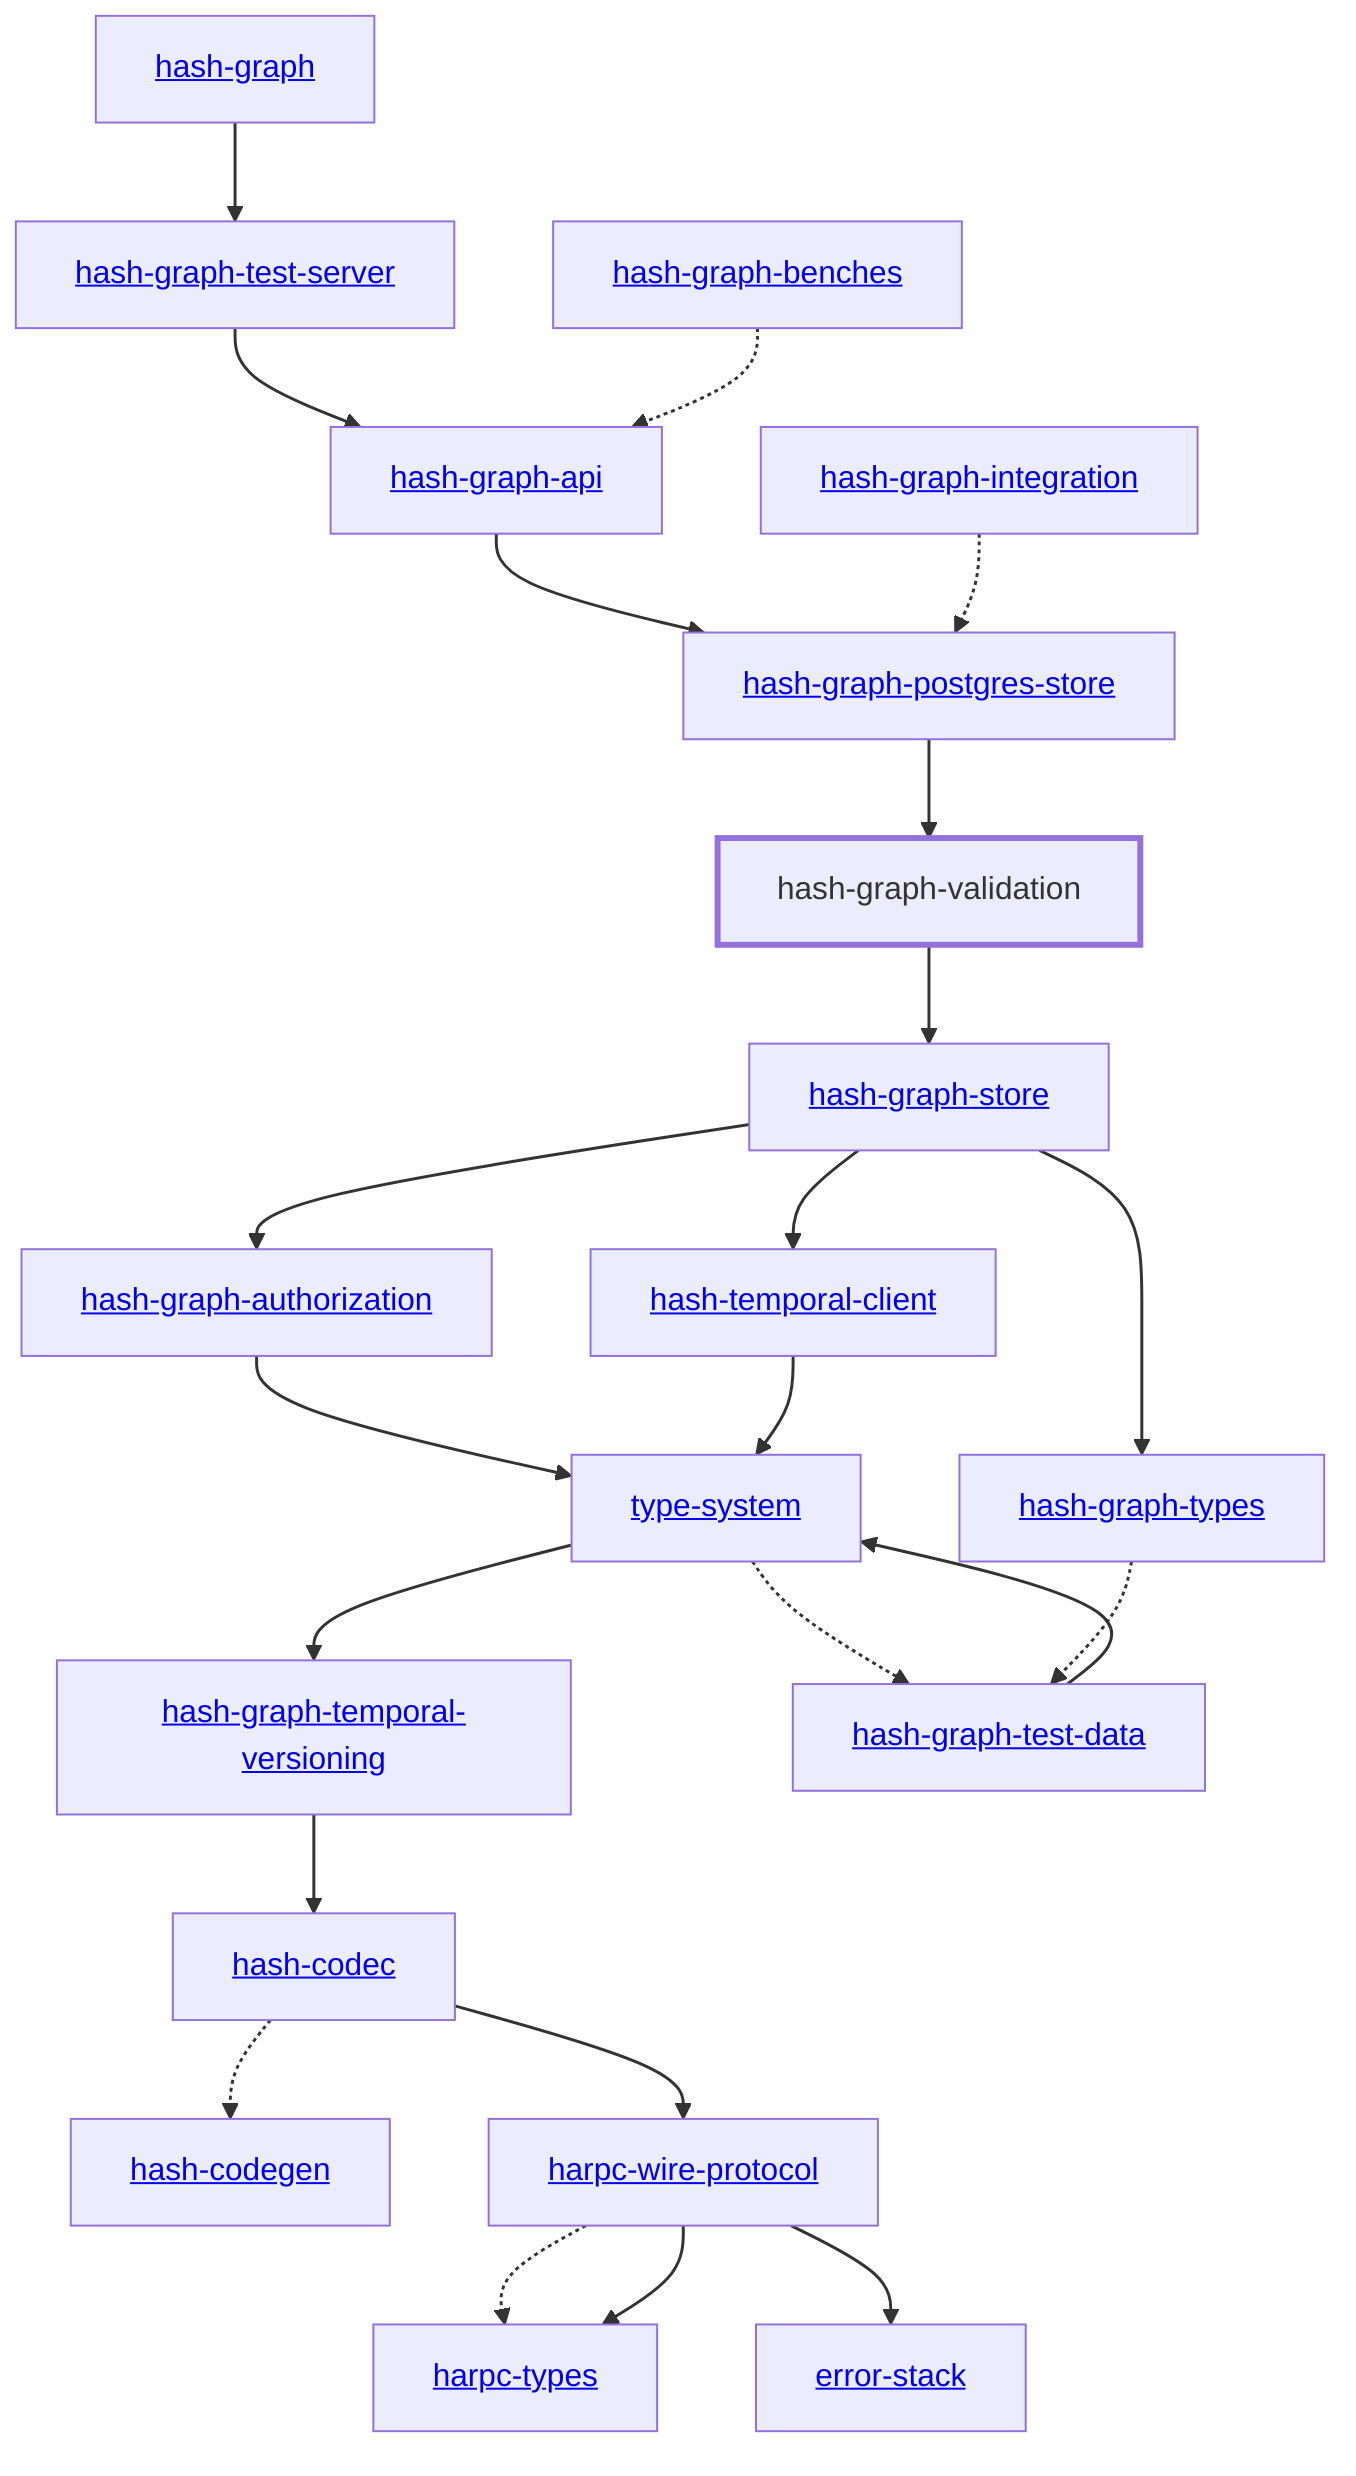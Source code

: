 graph TD
    linkStyle default stroke-width:1.5px
    classDef default stroke-width:1px
    classDef root stroke-width:3px
    classDef dev stroke-width:1px
    classDef build stroke-width:1px
    %% Legend
    %% --> : Normal dependency
    %% -.-> : Dev dependency
    %% ---> : Build dependency
    0[<a href="../hash_graph">hash-graph</a>]
    1[<a href="../type_system">type-system</a>]
    2[<a href="../hash_codec">hash-codec</a>]
    3[<a href="../hash_codegen">hash-codegen</a>]
    4[<a href="../hash_graph_api">hash-graph-api</a>]
    5[<a href="../hash_graph_authorization">hash-graph-authorization</a>]
    6[<a href="../hash_graph_postgres_store">hash-graph-postgres-store</a>]
    7[<a href="../hash_graph_store">hash-graph-store</a>]
    8[<a href="../hash_graph_temporal_versioning">hash-graph-temporal-versioning</a>]
    9[<a href="../hash_graph_test_server">hash-graph-test-server</a>]
    10[<a href="../hash_graph_types">hash-graph-types</a>]
    11[hash-graph-validation]
    class 11 root
    12[<a href="../harpc_types">harpc-types</a>]
    13[<a href="../harpc_wire_protocol">harpc-wire-protocol</a>]
    14[<a href="../hash_temporal_client">hash-temporal-client</a>]
    15[<a href="../error_stack">error-stack</a>]
    16[<a href="../hash_graph_benches">hash-graph-benches</a>]
    17[<a href="../hash_graph_integration">hash-graph-integration</a>]
    18[<a href="../hash_graph_test_data">hash-graph-test-data</a>]
    0 --> 9
    1 --> 8
    1 -.-> 18
    2 -.-> 3
    2 --> 13
    4 --> 6
    5 --> 1
    6 --> 11
    7 --> 5
    7 --> 10
    7 --> 14
    8 --> 2
    9 --> 4
    10 -.-> 18
    11 --> 7
    13 -.-> 12
    13 --> 12
    13 --> 15
    14 --> 1
    16 -.-> 4
    17 -.-> 6
    18 --> 1